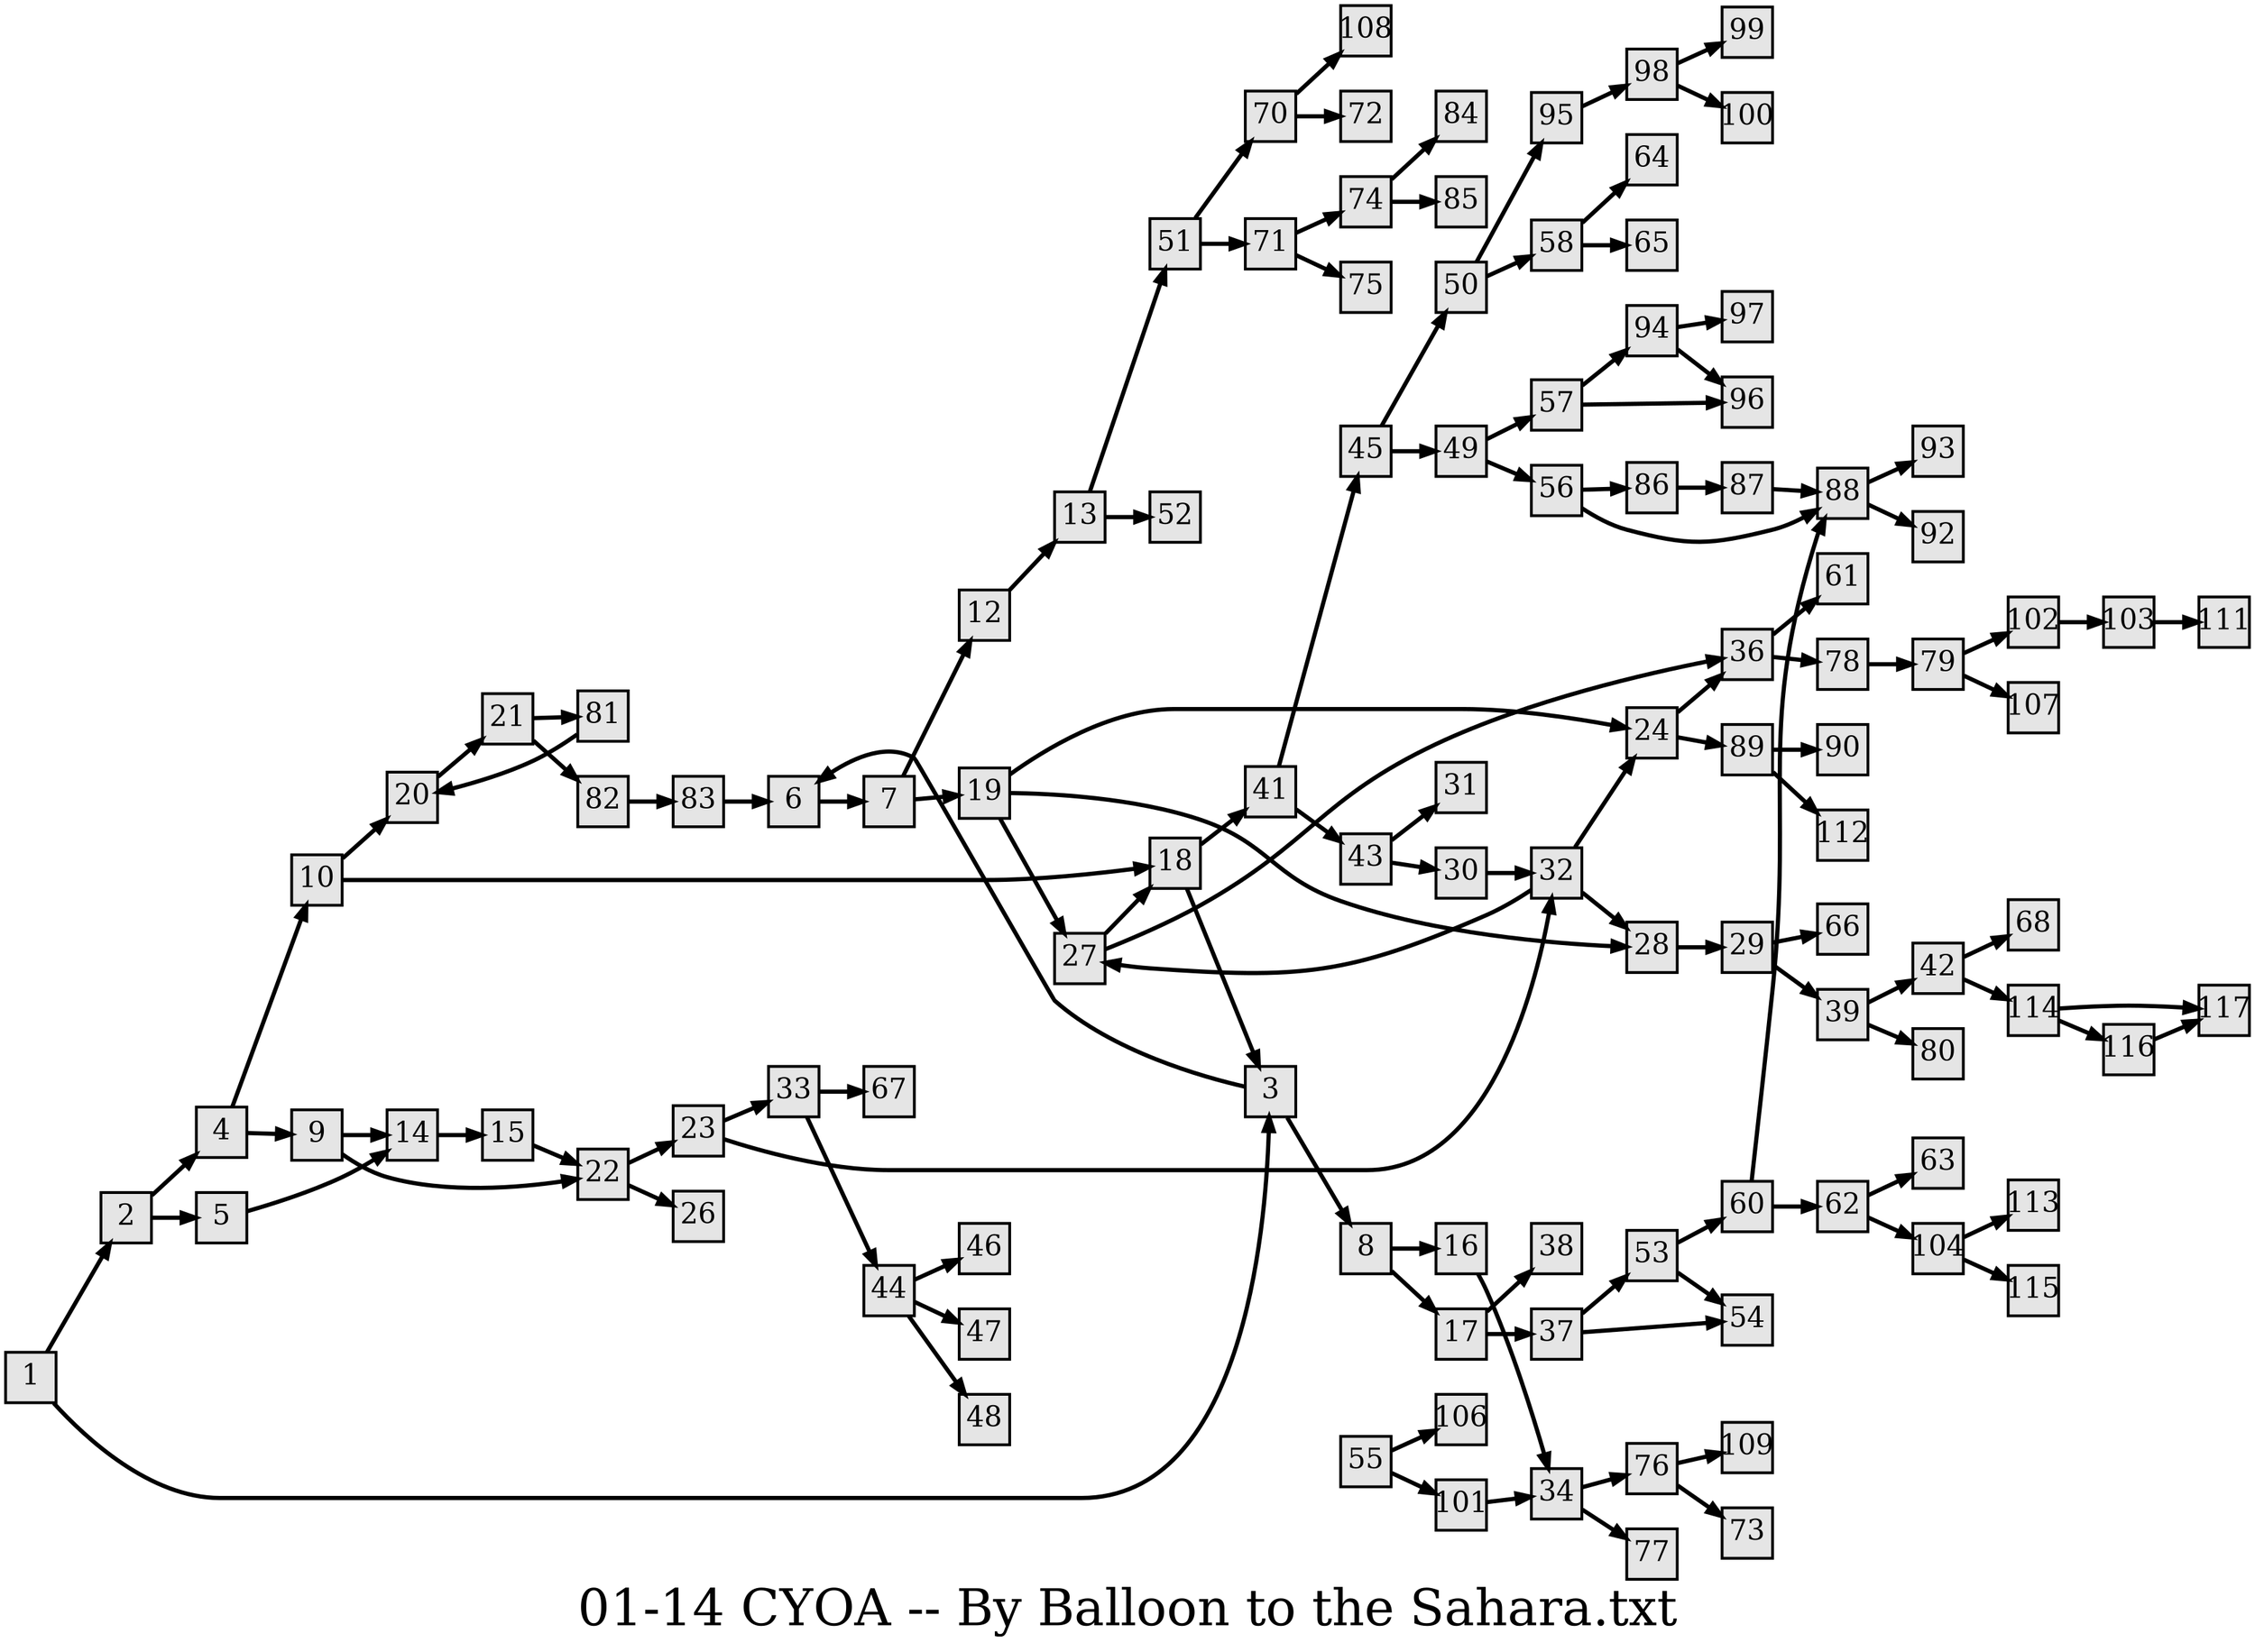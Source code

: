 digraph g{
  graph [ label="01-14 CYOA -- By Balloon to the Sahara.txt" rankdir=LR, ordering=out, fontsize=36, nodesep="0.35", ranksep="0.45"];
  node  [shape=rect, penwidth=2, fontsize=20, style=filled, fillcolor=grey90, margin="0,0", labelfloat=true, regular=true, fixedsize=true];
  edge  [labelfloat=true, penwidth=3, fontsize=12];

  1 -> 2;
  1 -> 3;
  2 -> 4;
  2 -> 5;
  3 -> 6;
  3 -> 8;
  4 -> 10;
  4 -> 9;
  5 -> 14;
  6 -> 7;
  7 -> 12;
  7 -> 19;
  8 -> 16;
  8 -> 17;
  9 -> 14;
  9 -> 22;
  10 -> 20;
  10 -> 18;
  12 -> 13;
  13 -> 51;
  13 -> 52;
  14 -> 15;
  15 -> 22;
  16 -> 34;
  17 -> 37;
  17 -> 38;
  18 -> 41;
  18 -> 3;
  19 -> 24;
  19 -> 28;
  19 -> 27;
  20 -> 21;
  21 -> 81;
  21 -> 82;
  22 -> 23;
  22 -> 26;
  23 -> 33;
  23 -> 32;
  24 -> 36;
  24 -> 89;
  27 -> 18;
  27 -> 36;
  28 -> 29;
  29 -> 66;
  29 -> 39;
  30 -> 32;
  32 -> 24;
  32 -> 28;
  32 -> 27;
  33 -> 44;
  33 -> 67;
  34 -> 76;
  34 -> 77;
  36 -> 61;
  36 -> 78;
  37 -> 53;
  37 -> 54;
  39 -> 42;
  39 -> 80;
  41 -> 45;
  41 -> 43;
  42 -> 68;
  42 -> 114;
  43 -> 30;
  43 -> 31;
  44 -> 46;
  44 -> 47;
  44 -> 48;
  45 -> 50;
  45 -> 49;
  49 -> 57;
  49 -> 56;
  50 -> 95;
  50 -> 58;
  51 -> 70;
  51 -> 71;
  53 -> 60;
  53 -> 54;
  55 -> 101;
  55 -> 106;
  56 -> 86;
  56 -> 88;
  57 -> 94;
  57 -> 96;
  58 -> 64;
  58 -> 65;
  60 -> 88;
  60 -> 62;
  62 -> 63;
  62 -> 104;
  70 -> 108;
  70 -> 72;
  71 -> 74;
  71 -> 75;
  74 -> 84;
  74 -> 85;
  76 -> 109;
  76 -> 73;
  78 -> 79;
  79 -> 102;
  79 -> 107;
  81 -> 20;
  82 -> 83;
  83 -> 6;
  86 -> 87;
  87 -> 88;
  88 -> 93;
  88 -> 92;
  89 -> 90;
  89 -> 112;
  94 -> 97;
  94 -> 96;
  95 -> 98;
  98 -> 99;
  98 -> 100;
  101 -> 34;
  102 -> 103;
  103 -> 111;
  104 -> 113;
  104 -> 115;
  114 -> 117;
  114 -> 116;
  116 -> 117;
}

